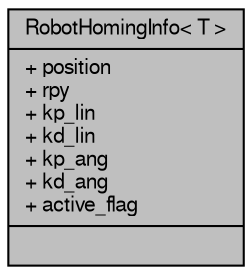digraph "RobotHomingInfo&lt; T &gt;"
{
  edge [fontname="FreeSans",fontsize="10",labelfontname="FreeSans",labelfontsize="10"];
  node [fontname="FreeSans",fontsize="10",shape=record];
  Node1 [label="{RobotHomingInfo\< T \>\n|+ position\l+ rpy\l+ kp_lin\l+ kd_lin\l+ kp_ang\l+ kd_ang\l+ active_flag\l|}",height=0.2,width=0.4,color="black", fillcolor="grey75", style="filled", fontcolor="black"];
}
